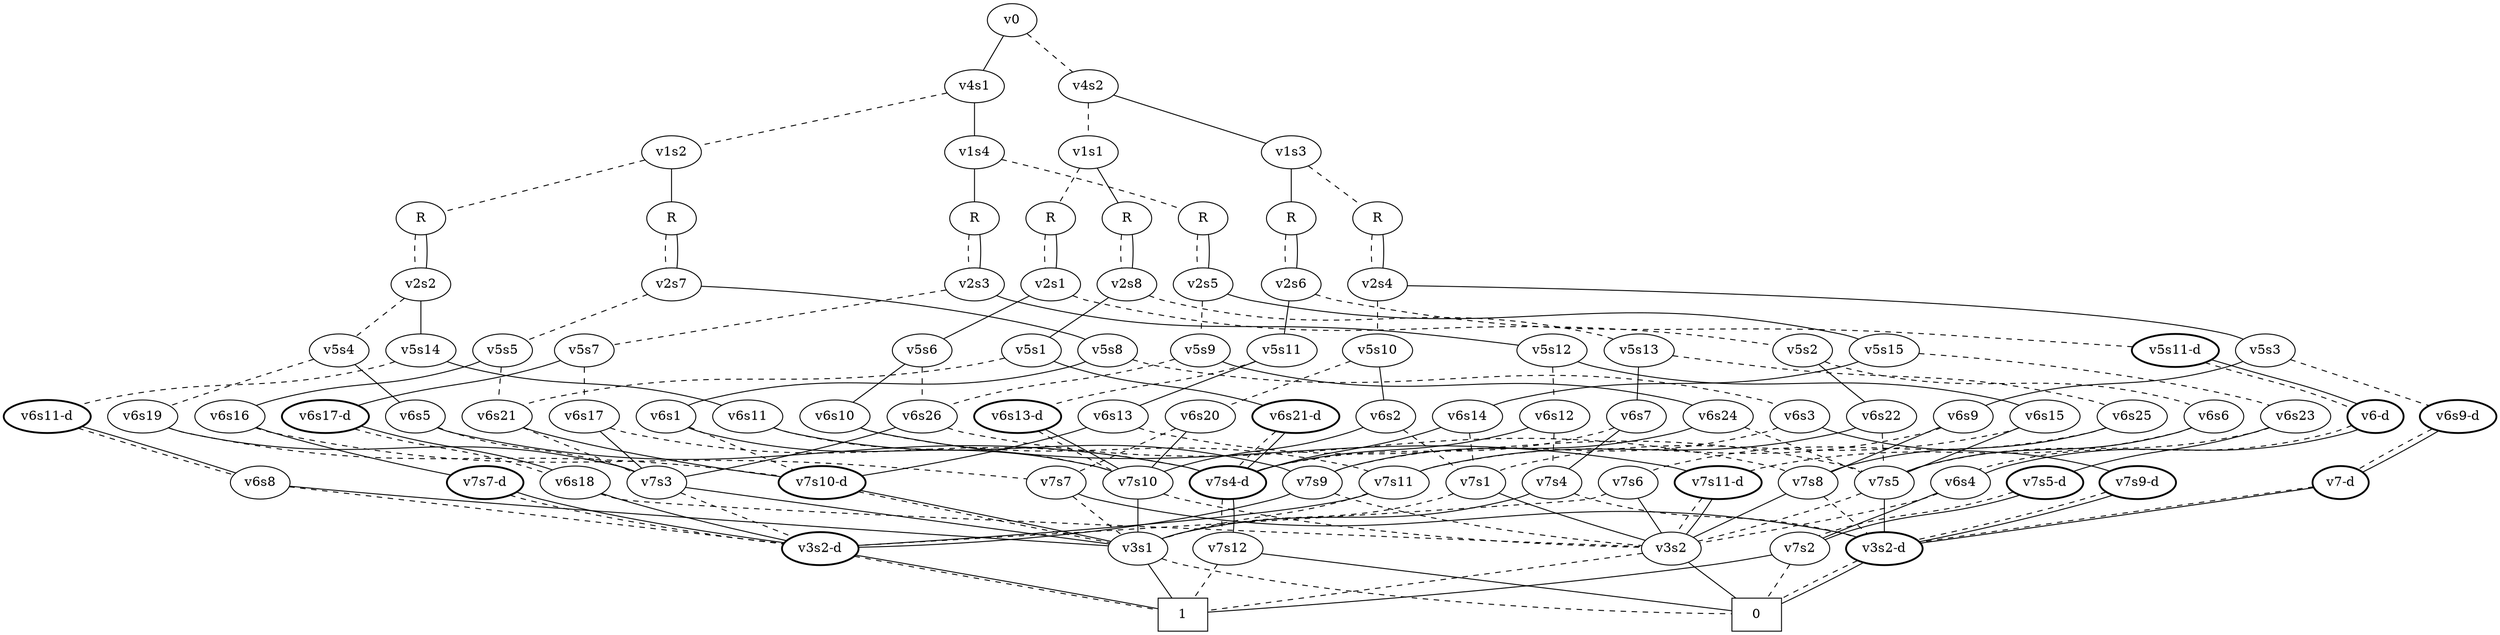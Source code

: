 graph BDD_Tree {
	 node1 [label="v0"];
	 node2 [label="v4s1"];
	 node1 -- node2 [style=solid];
	 node513 [label="v4s2"];
	 node1 -- node513 [style=dashed];
	 node3 [label="v1s4"];
	 node2 -- node3 [style=solid];
	 node258 [label="v1s2"];
	 node2 -- node258 [style=dashed];
	 node4 [label="R"];
	 node3 -- node4 [style=solid];
	 node131 [label="R"];
	 node3 -- node131 [style=dashed];
	 node68 [label="v2s3"];
	 node4 -- node68 [style=dashed];
	 node4 -- node68 [style=solid];
	 node69 [label="v5s12"];
	 node68 -- node69 [style=solid];
	 node100 [label="v5s7"];
	 node68 -- node100 [style=dashed];
	 node70 [label="v6s15"];
	 node69 -- node70 [style=solid];
	 node85 [label="v6s12"];
	 node69 -- node85 [style=dashed];
	 node1010 [label="v7s5"];
	 node70 -- node1010 [style=solid];
	 node747 [label="v7s1"];
	 node70 -- node747 [style=dashed];
	 node1011 [label="v3s2-d",style=bold];
	 node1010 -- node1011 [style=solid];
	 node1021 [label="v3s2"];
	 node1010 -- node1021 [style=dashed];
	 node1022 [label="0",shape=box];
	 node1011 -- node1022 [style=dashed];
	 node1011 -- node1022 [style=solid];
	 node1022 [label="0",shape=box];
	 node1021 -- node1022 [style=solid];
	 node1023 [label="1",shape=box];
	 node1021 -- node1023 [style=dashed];
	 node1021 [label="v3s2"];
	 node747 -- node1021 [style=solid];
	 node999 [label="v3s1"];
	 node747 -- node999 [style=dashed];
	 node1023 [label="1",shape=box];
	 node999 -- node1023 [style=solid];
	 node1022 [label="0",shape=box];
	 node999 -- node1022 [style=dashed];
	 node875 [label="v7s4-d",style=bold];
	 node85 -- node875 [style=solid];
	 node868 [label="v7s4"];
	 node85 -- node868 [style=dashed];
	 node879 [label="v7s12"];
	 node875 -- node879 [style=dashed];
	 node875 -- node879 [style=solid];
	 node1022 [label="0",shape=box];
	 node879 -- node1022 [style=solid];
	 node1023 [label="1",shape=box];
	 node879 -- node1023 [style=dashed];
	 node999 [label="v3s1"];
	 node868 -- node999 [style=solid];
	 node1011 [label="v3s2-d",style=bold];
	 node868 -- node1011 [style=dashed];
	 node101 [label="v6s17-d",style=bold];
	 node100 -- node101 [style=solid];
	 node116 [label="v6s17"];
	 node100 -- node116 [style=dashed];
	 node109 [label="v6s18"];
	 node101 -- node109 [style=dashed];
	 node101 -- node109 [style=solid];
	 node996 [label="v3s2-d",style=bold];
	 node109 -- node996 [style=solid];
	 node1021 [label="v3s2"];
	 node109 -- node1021 [style=dashed];
	 node1023 [label="1",shape=box];
	 node996 -- node1023 [style=dashed];
	 node996 -- node1023 [style=solid];
	 node979 [label="v7s3"];
	 node116 -- node979 [style=solid];
	 node875 [label="v7s4-d",style=bold];
	 node116 -- node875 [style=dashed];
	 node999 [label="v3s1"];
	 node979 -- node999 [style=solid];
	 node996 [label="v3s2-d",style=bold];
	 node979 -- node996 [style=dashed];
	 node195 [label="v2s5"];
	 node131 -- node195 [style=dashed];
	 node131 -- node195 [style=solid];
	 node196 [label="v5s15"];
	 node195 -- node196 [style=solid];
	 node227 [label="v5s9"];
	 node195 -- node227 [style=dashed];
	 node197 [label="v6s14"];
	 node196 -- node197 [style=solid];
	 node212 [label="v6s23"];
	 node196 -- node212 [style=dashed];
	 node875 [label="v7s4-d",style=bold];
	 node197 -- node875 [style=solid];
	 node747 [label="v7s1"];
	 node197 -- node747 [style=dashed];
	 node213 [label="v7s5-d",style=bold];
	 node212 -- node213 [style=solid];
	 node1010 [label="v7s5"];
	 node212 -- node1010 [style=dashed];
	 node636 [label="v7s2"];
	 node213 -- node636 [style=dashed];
	 node213 -- node636 [style=solid];
	 node1023 [label="1",shape=box];
	 node636 -- node1023 [style=solid];
	 node1022 [label="0",shape=box];
	 node636 -- node1022 [style=dashed];
	 node228 [label="v6s24"];
	 node227 -- node228 [style=solid];
	 node978 [label="v6s26"];
	 node227 -- node978 [style=dashed];
	 node453 [label="v7s9"];
	 node228 -- node453 [style=solid];
	 node1010 [label="v7s5"];
	 node228 -- node1010 [style=dashed];
	 node996 [label="v3s2-d",style=bold];
	 node453 -- node996 [style=solid];
	 node1021 [label="v3s2"];
	 node453 -- node1021 [style=dashed];
	 node979 [label="v7s3"];
	 node978 -- node979 [style=solid];
	 node986 [label="v7s8"];
	 node978 -- node986 [style=dashed];
	 node1021 [label="v3s2"];
	 node986 -- node1021 [style=solid];
	 node1011 [label="v3s2-d",style=bold];
	 node986 -- node1011 [style=dashed];
	 node259 [label="R"];
	 node258 -- node259 [style=solid];
	 node386 [label="R"];
	 node258 -- node386 [style=dashed];
	 node323 [label="v2s7"];
	 node259 -- node323 [style=dashed];
	 node259 -- node323 [style=solid];
	 node324 [label="v5s8"];
	 node323 -- node324 [style=solid];
	 node355 [label="v5s5"];
	 node323 -- node355 [style=dashed];
	 node325 [label="v6s1"];
	 node324 -- node325 [style=solid];
	 node340 [label="v6s3"];
	 node324 -- node340 [style=dashed];
	 node755 [label="v7s10"];
	 node325 -- node755 [style=solid];
	 node852 [label="v7s10-d",style=bold];
	 node325 -- node852 [style=dashed];
	 node999 [label="v3s1"];
	 node755 -- node999 [style=solid];
	 node1021 [label="v3s2"];
	 node755 -- node1021 [style=dashed];
	 node999 [label="v3s1"];
	 node852 -- node999 [style=dashed];
	 node852 -- node999 [style=solid];
	 node341 [label="v7s9-d",style=bold];
	 node340 -- node341 [style=solid];
	 node453 [label="v7s9"];
	 node340 -- node453 [style=dashed];
	 node1011 [label="v3s2-d",style=bold];
	 node341 -- node1011 [style=dashed];
	 node341 -- node1011 [style=solid];
	 node356 [label="v6s16"];
	 node355 -- node356 [style=solid];
	 node851 [label="v6s21"];
	 node355 -- node851 [style=dashed];
	 node357 [label="v7s7-d",style=bold];
	 node356 -- node357 [style=solid];
	 node762 [label="v7s7"];
	 node356 -- node762 [style=dashed];
	 node996 [label="v3s2-d",style=bold];
	 node357 -- node996 [style=dashed];
	 node357 -- node996 [style=solid];
	 node1011 [label="v3s2-d",style=bold];
	 node762 -- node1011 [style=solid];
	 node999 [label="v3s1"];
	 node762 -- node999 [style=dashed];
	 node852 [label="v7s10-d",style=bold];
	 node851 -- node852 [style=solid];
	 node979 [label="v7s3"];
	 node851 -- node979 [style=dashed];
	 node450 [label="v2s2"];
	 node386 -- node450 [style=dashed];
	 node386 -- node450 [style=solid];
	 node451 [label="v5s14"];
	 node450 -- node451 [style=solid];
	 node482 [label="v5s4"];
	 node450 -- node482 [style=dashed];
	 node452 [label="v6s11"];
	 node451 -- node452 [style=solid];
	 node467 [label="v6s11-d",style=bold];
	 node451 -- node467 [style=dashed];
	 node453 [label="v7s9"];
	 node452 -- node453 [style=solid];
	 node755 [label="v7s10"];
	 node452 -- node755 [style=dashed];
	 node475 [label="v6s8"];
	 node467 -- node475 [style=dashed];
	 node467 -- node475 [style=solid];
	 node999 [label="v3s1"];
	 node475 -- node999 [style=solid];
	 node996 [label="v3s2-d",style=bold];
	 node475 -- node996 [style=dashed];
	 node483 [label="v6s5"];
	 node482 -- node483 [style=solid];
	 node498 [label="v6s19"];
	 node482 -- node498 [style=dashed];
	 node875 [label="v7s4-d",style=bold];
	 node483 -- node875 [style=solid];
	 node979 [label="v7s3"];
	 node483 -- node979 [style=dashed];
	 node979 [label="v7s3"];
	 node498 -- node979 [style=solid];
	 node852 [label="v7s10-d",style=bold];
	 node498 -- node852 [style=dashed];
	 node514 [label="v1s3"];
	 node513 -- node514 [style=solid];
	 node769 [label="v1s1"];
	 node513 -- node769 [style=dashed];
	 node515 [label="R"];
	 node514 -- node515 [style=solid];
	 node642 [label="R"];
	 node514 -- node642 [style=dashed];
	 node579 [label="v2s6"];
	 node515 -- node579 [style=dashed];
	 node515 -- node579 [style=solid];
	 node580 [label="v5s11"];
	 node579 -- node580 [style=solid];
	 node611 [label="v5s11-d",style=bold];
	 node579 -- node611 [style=dashed];
	 node581 [label="v6s13"];
	 node580 -- node581 [style=solid];
	 node596 [label="v6s13-d",style=bold];
	 node580 -- node596 [style=dashed];
	 node852 [label="v7s10-d",style=bold];
	 node581 -- node852 [style=solid];
	 node1010 [label="v7s5"];
	 node581 -- node1010 [style=dashed];
	 node755 [label="v7s10"];
	 node596 -- node755 [style=dashed];
	 node596 -- node755 [style=solid];
	 node627 [label="v6-d",style=bold];
	 node611 -- node627 [style=dashed];
	 node611 -- node627 [style=solid];
	 node635 [label="v6s4"];
	 node627 -- node635 [style=dashed];
	 node627 -- node635 [style=solid];
	 node636 [label="v7s2"];
	 node635 -- node636 [style=solid];
	 node1021 [label="v3s2"];
	 node635 -- node1021 [style=dashed];
	 node706 [label="v2s4"];
	 node642 -- node706 [style=dashed];
	 node642 -- node706 [style=solid];
	 node707 [label="v5s3"];
	 node706 -- node707 [style=solid];
	 node738 [label="v5s10"];
	 node706 -- node738 [style=dashed];
	 node708 [label="v6s9"];
	 node707 -- node708 [style=solid];
	 node723 [label="v6s9-d",style=bold];
	 node707 -- node723 [style=dashed];
	 node986 [label="v7s8"];
	 node708 -- node986 [style=solid];
	 node995 [label="v7s11"];
	 node708 -- node995 [style=dashed];
	 node996 [label="v3s2-d",style=bold];
	 node995 -- node996 [style=solid];
	 node999 [label="v3s1"];
	 node995 -- node999 [style=dashed];
	 node731 [label="v7-d",style=bold];
	 node723 -- node731 [style=dashed];
	 node723 -- node731 [style=solid];
	 node1011 [label="v3s2-d",style=bold];
	 node731 -- node1011 [style=dashed];
	 node731 -- node1011 [style=solid];
	 node739 [label="v6s2"];
	 node738 -- node739 [style=solid];
	 node754 [label="v6s20"];
	 node738 -- node754 [style=dashed];
	 node755 [label="v7s10"];
	 node739 -- node755 [style=solid];
	 node747 [label="v7s1"];
	 node739 -- node747 [style=dashed];
	 node755 [label="v7s10"];
	 node754 -- node755 [style=solid];
	 node762 [label="v7s7"];
	 node754 -- node762 [style=dashed];
	 node770 [label="R"];
	 node769 -- node770 [style=solid];
	 node897 [label="R"];
	 node769 -- node897 [style=dashed];
	 node834 [label="v2s8"];
	 node770 -- node834 [style=dashed];
	 node770 -- node834 [style=solid];
	 node835 [label="v5s1"];
	 node834 -- node835 [style=solid];
	 node866 [label="v5s13"];
	 node834 -- node866 [style=dashed];
	 node836 [label="v6s21-d",style=bold];
	 node835 -- node836 [style=solid];
	 node851 [label="v6s21"];
	 node835 -- node851 [style=dashed];
	 node875 [label="v7s4-d",style=bold];
	 node836 -- node875 [style=dashed];
	 node836 -- node875 [style=solid];
	 node867 [label="v6s7"];
	 node866 -- node867 [style=solid];
	 node882 [label="v6s25"];
	 node866 -- node882 [style=dashed];
	 node868 [label="v7s4"];
	 node867 -- node868 [style=solid];
	 node875 [label="v7s4-d",style=bold];
	 node867 -- node875 [style=dashed];
	 node986 [label="v7s8"];
	 node882 -- node986 [style=solid];
	 node890 [label="v7s6"];
	 node882 -- node890 [style=dashed];
	 node1021 [label="v3s2"];
	 node890 -- node1021 [style=solid];
	 node996 [label="v3s2-d",style=bold];
	 node890 -- node996 [style=dashed];
	 node961 [label="v2s1"];
	 node897 -- node961 [style=dashed];
	 node897 -- node961 [style=solid];
	 node962 [label="v5s6"];
	 node961 -- node962 [style=solid];
	 node993 [label="v5s2"];
	 node961 -- node993 [style=dashed];
	 node963 [label="v6s10"];
	 node962 -- node963 [style=solid];
	 node978 [label="v6s26"];
	 node962 -- node978 [style=dashed];
	 node1017 [label="v7s11-d",style=bold];
	 node963 -- node1017 [style=solid];
	 node995 [label="v7s11"];
	 node963 -- node995 [style=dashed];
	 node1021 [label="v3s2"];
	 node1017 -- node1021 [style=dashed];
	 node1017 -- node1021 [style=solid];
	 node994 [label="v6s22"];
	 node993 -- node994 [style=solid];
	 node1009 [label="v6s6"];
	 node993 -- node1009 [style=dashed];
	 node995 [label="v7s11"];
	 node994 -- node995 [style=solid];
	 node1010 [label="v7s5"];
	 node994 -- node1010 [style=dashed];
	 node1010 [label="v7s5"];
	 node1009 -- node1010 [style=solid];
	 node1017 [label="v7s11-d",style=bold];
	 node1009 -- node1017 [style=dashed];
}
